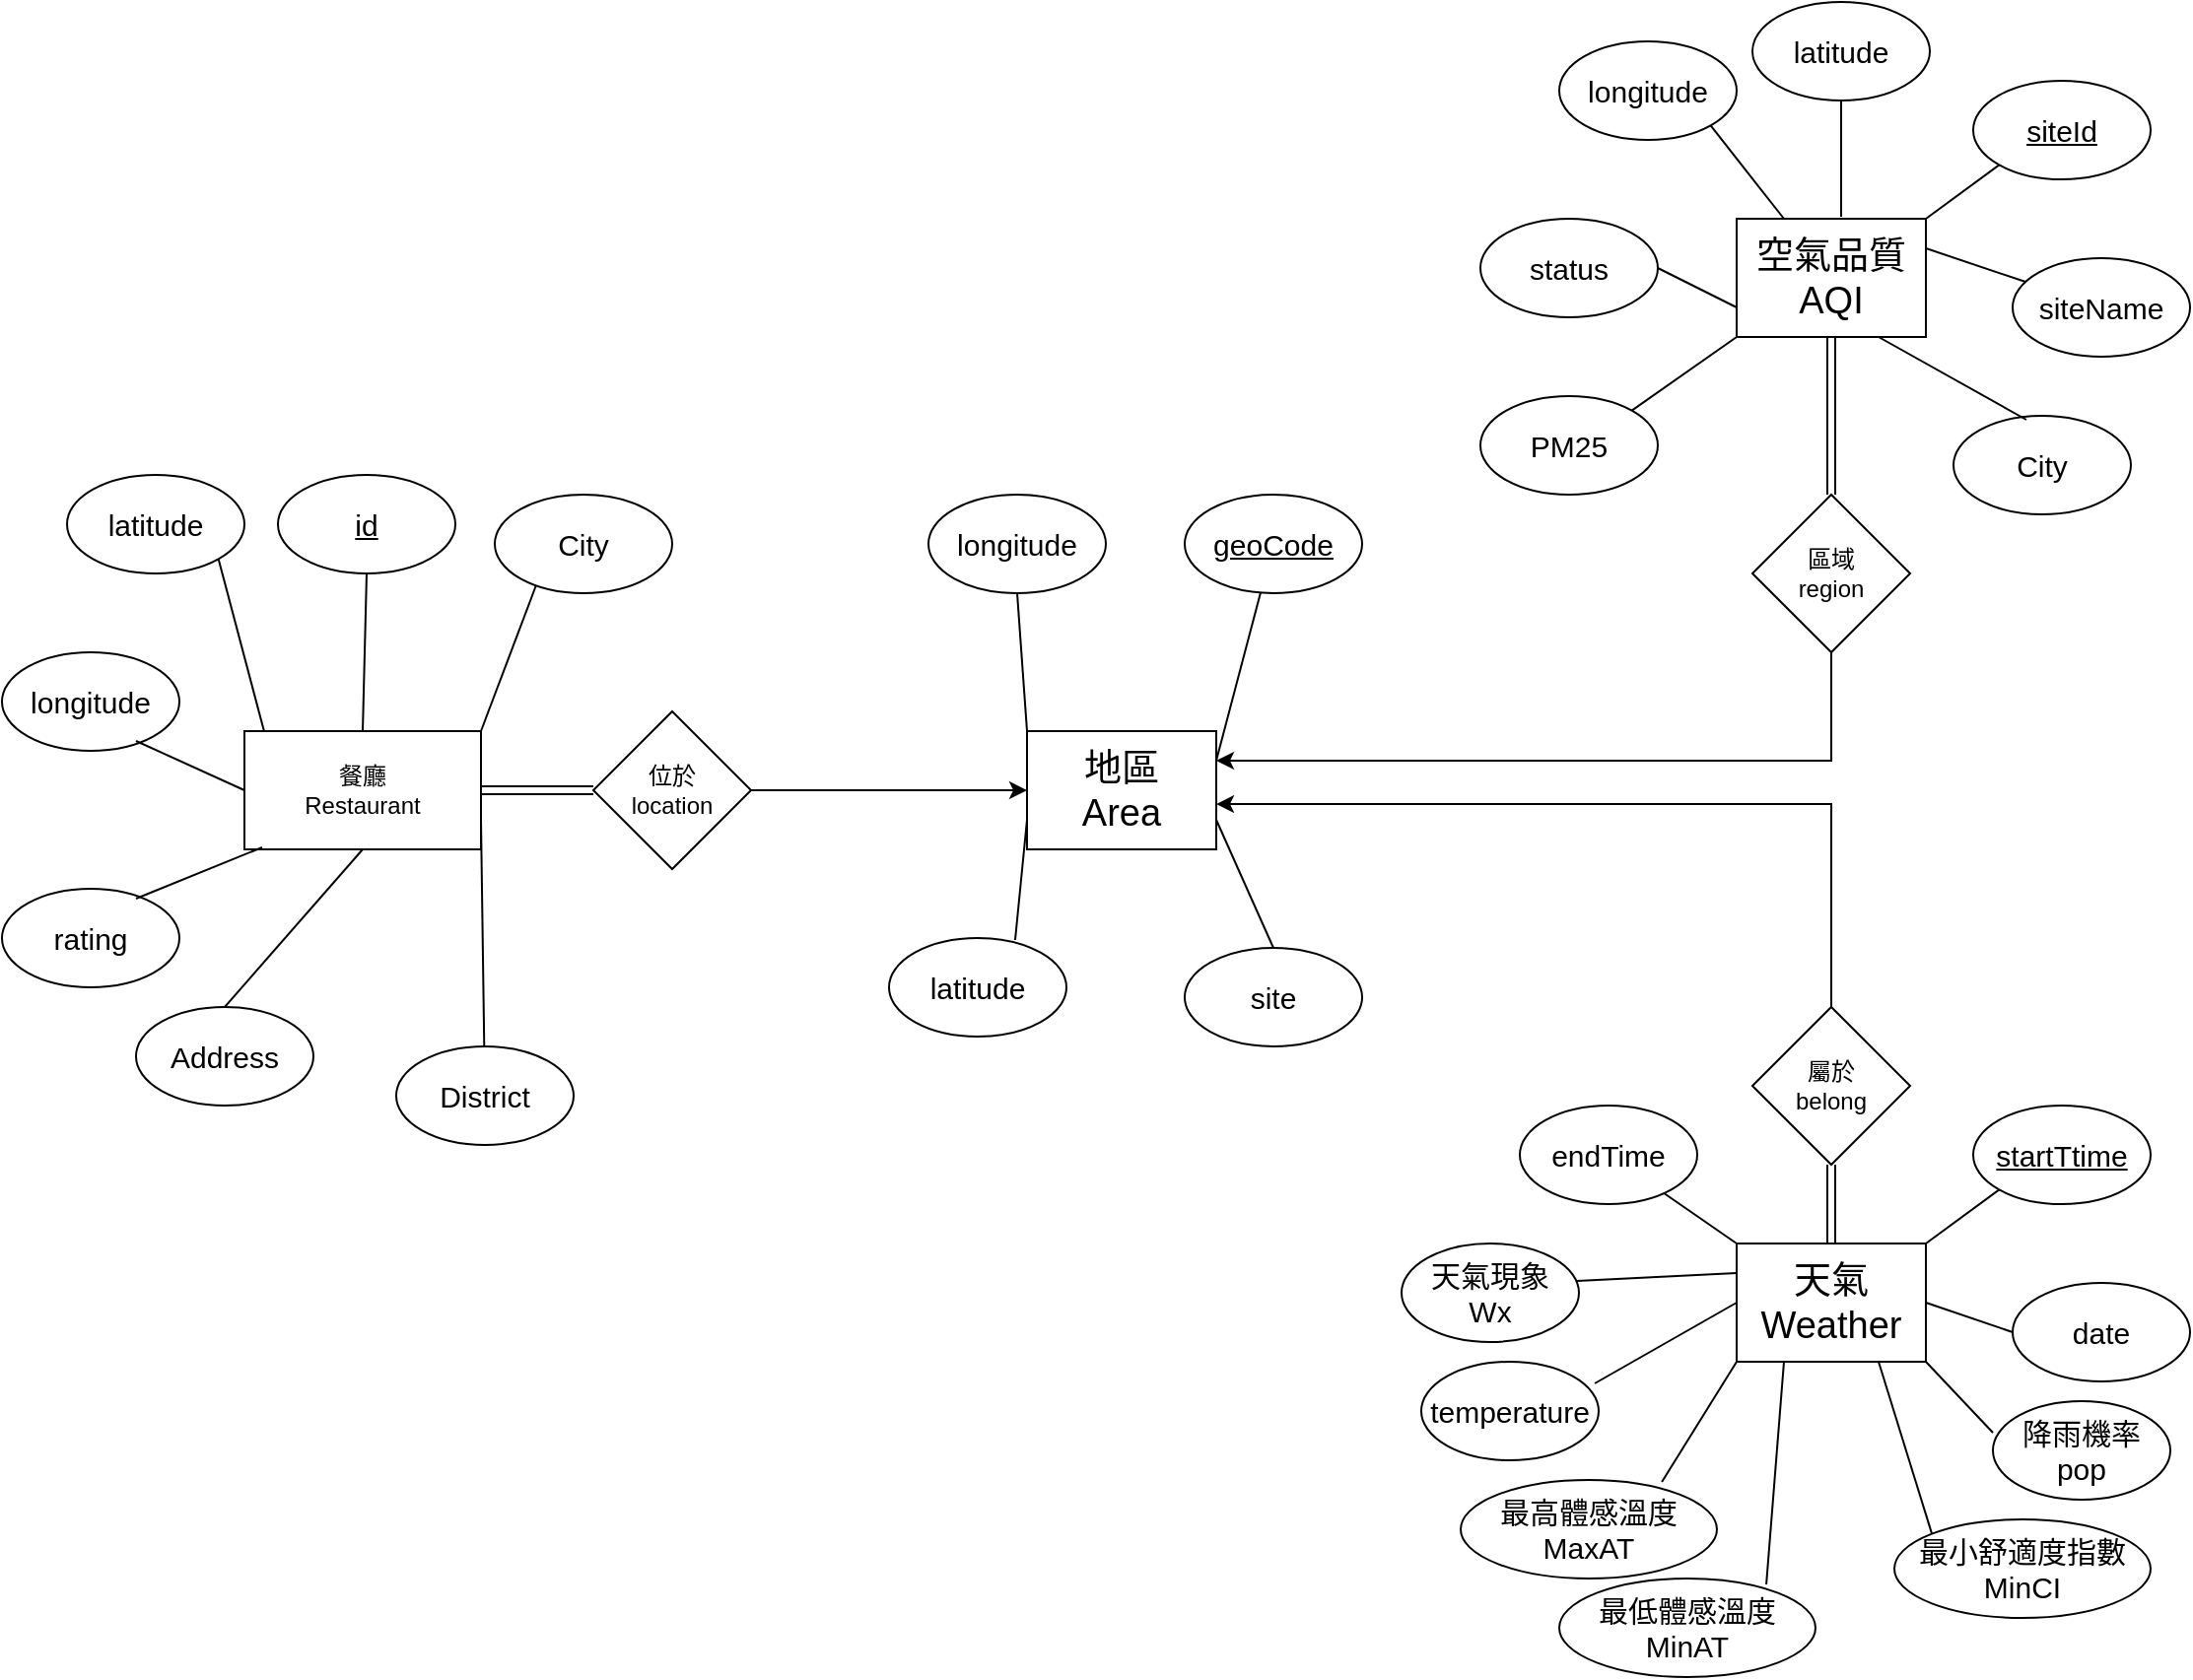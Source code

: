 <mxfile version="13.9.9" type="github">
  <diagram id="1id13Hlo0LUYdl84jNpW" name="Page-1">
    <mxGraphModel dx="1422" dy="738" grid="1" gridSize="10" guides="1" tooltips="1" connect="1" arrows="1" fold="1" page="1" pageScale="1" pageWidth="1200" pageHeight="1920" math="0" shadow="0">
      <root>
        <mxCell id="0" />
        <mxCell id="1" parent="0" />
        <mxCell id="9KsozdBD5rHiE_QyWyAq-3" value="&lt;font style=&quot;font-size: 19px&quot;&gt;地區&lt;br&gt;Area&lt;/font&gt;" style="rounded=0;whiteSpace=wrap;html=1;" parent="1" vertex="1">
          <mxGeometry x="520" y="430" width="96" height="60" as="geometry" />
        </mxCell>
        <mxCell id="9KsozdBD5rHiE_QyWyAq-4" value="&lt;u&gt;&lt;font style=&quot;font-size: 15px&quot;&gt;geoCode&lt;/font&gt;&lt;/u&gt;" style="ellipse;whiteSpace=wrap;html=1;" parent="1" vertex="1">
          <mxGeometry x="600" y="310" width="90" height="50" as="geometry" />
        </mxCell>
        <mxCell id="9KsozdBD5rHiE_QyWyAq-5" value="&lt;font style=&quot;font-size: 15px&quot;&gt;site&lt;/font&gt;" style="ellipse;whiteSpace=wrap;html=1;" parent="1" vertex="1">
          <mxGeometry x="600" y="540" width="90" height="50" as="geometry" />
        </mxCell>
        <mxCell id="9KsozdBD5rHiE_QyWyAq-6" value="&lt;font style=&quot;font-size: 15px&quot;&gt;latitude&lt;/font&gt;" style="ellipse;whiteSpace=wrap;html=1;" parent="1" vertex="1">
          <mxGeometry x="450" y="535" width="90" height="50" as="geometry" />
        </mxCell>
        <mxCell id="9KsozdBD5rHiE_QyWyAq-7" value="&lt;font style=&quot;font-size: 15px&quot;&gt;longitude&lt;/font&gt;" style="ellipse;whiteSpace=wrap;html=1;" parent="1" vertex="1">
          <mxGeometry x="470" y="310" width="90" height="50" as="geometry" />
        </mxCell>
        <mxCell id="MOck4qsjOH-RqA-TcKyw-6" style="edgeStyle=orthogonalEdgeStyle;rounded=0;orthogonalLoop=1;jettySize=auto;html=1;exitX=0.5;exitY=0;exitDx=0;exitDy=0;entryX=1;entryY=0.617;entryDx=0;entryDy=0;entryPerimeter=0;" edge="1" parent="1" source="9KsozdBD5rHiE_QyWyAq-8" target="9KsozdBD5rHiE_QyWyAq-3">
          <mxGeometry relative="1" as="geometry" />
        </mxCell>
        <mxCell id="9KsozdBD5rHiE_QyWyAq-8" value="屬於&lt;br&gt;belong" style="rhombus;whiteSpace=wrap;html=1;" parent="1" vertex="1">
          <mxGeometry x="888" y="570" width="80" height="80" as="geometry" />
        </mxCell>
        <mxCell id="9KsozdBD5rHiE_QyWyAq-9" value="&lt;font style=&quot;font-size: 19px&quot;&gt;天氣&lt;br&gt;Weather&lt;br&gt;&lt;/font&gt;" style="rounded=0;whiteSpace=wrap;html=1;" parent="1" vertex="1">
          <mxGeometry x="880" y="690" width="96" height="60" as="geometry" />
        </mxCell>
        <mxCell id="9KsozdBD5rHiE_QyWyAq-10" value="&lt;span style=&quot;font-size: 15px&quot;&gt;&lt;u&gt;startTtime&lt;/u&gt;&lt;/span&gt;" style="ellipse;whiteSpace=wrap;html=1;" parent="1" vertex="1">
          <mxGeometry x="1000" y="620" width="90" height="50" as="geometry" />
        </mxCell>
        <mxCell id="9KsozdBD5rHiE_QyWyAq-11" value="&lt;font style=&quot;font-size: 15px&quot;&gt;date&lt;/font&gt;" style="ellipse;whiteSpace=wrap;html=1;" parent="1" vertex="1">
          <mxGeometry x="1020" y="710" width="90" height="50" as="geometry" />
        </mxCell>
        <mxCell id="9KsozdBD5rHiE_QyWyAq-12" value="&lt;font style=&quot;font-size: 15px&quot;&gt;endTime&lt;/font&gt;" style="ellipse;whiteSpace=wrap;html=1;" parent="1" vertex="1">
          <mxGeometry x="770" y="620" width="90" height="50" as="geometry" />
        </mxCell>
        <mxCell id="9KsozdBD5rHiE_QyWyAq-13" value="&lt;font style=&quot;font-size: 15px&quot;&gt;天氣現象&lt;br&gt;Wx&lt;/font&gt;" style="ellipse;whiteSpace=wrap;html=1;" parent="1" vertex="1">
          <mxGeometry x="710" y="690" width="90" height="50" as="geometry" />
        </mxCell>
        <mxCell id="9KsozdBD5rHiE_QyWyAq-14" value="&lt;font style=&quot;font-size: 15px&quot;&gt;降雨機率&lt;br&gt;pop&lt;br&gt;&lt;/font&gt;" style="ellipse;whiteSpace=wrap;html=1;" parent="1" vertex="1">
          <mxGeometry x="1010" y="770" width="90" height="50" as="geometry" />
        </mxCell>
        <mxCell id="9KsozdBD5rHiE_QyWyAq-15" value="&lt;font style=&quot;font-size: 15px&quot;&gt;temperature&lt;/font&gt;" style="ellipse;whiteSpace=wrap;html=1;" parent="1" vertex="1">
          <mxGeometry x="720" y="750" width="90" height="50" as="geometry" />
        </mxCell>
        <mxCell id="9KsozdBD5rHiE_QyWyAq-16" value="&lt;font style=&quot;font-size: 15px&quot;&gt;最小舒適度指數&lt;br&gt;MinCI&lt;/font&gt;" style="ellipse;whiteSpace=wrap;html=1;" parent="1" vertex="1">
          <mxGeometry x="960" y="830" width="130" height="50" as="geometry" />
        </mxCell>
        <mxCell id="9KsozdBD5rHiE_QyWyAq-17" value="&lt;font style=&quot;font-size: 15px&quot;&gt;最高體感溫度&lt;br&gt;MaxAT&lt;/font&gt;" style="ellipse;whiteSpace=wrap;html=1;" parent="1" vertex="1">
          <mxGeometry x="740" y="810" width="130" height="50" as="geometry" />
        </mxCell>
        <mxCell id="9KsozdBD5rHiE_QyWyAq-18" value="&lt;font style=&quot;font-size: 15px&quot;&gt;最低體感溫度&lt;br&gt;MinAT&lt;/font&gt;" style="ellipse;whiteSpace=wrap;html=1;" parent="1" vertex="1">
          <mxGeometry x="790" y="860" width="130" height="50" as="geometry" />
        </mxCell>
        <mxCell id="9KsozdBD5rHiE_QyWyAq-26" value="" style="shape=link;html=1;exitX=0.5;exitY=0;exitDx=0;exitDy=0;" parent="1" source="9KsozdBD5rHiE_QyWyAq-9" edge="1">
          <mxGeometry width="100" relative="1" as="geometry">
            <mxPoint x="830" y="610" as="sourcePoint" />
            <mxPoint x="928" y="650" as="targetPoint" />
          </mxGeometry>
        </mxCell>
        <mxCell id="9KsozdBD5rHiE_QyWyAq-27" value="" style="endArrow=none;html=1;entryX=1;entryY=0;entryDx=0;entryDy=0;exitX=0;exitY=1;exitDx=0;exitDy=0;" parent="1" source="9KsozdBD5rHiE_QyWyAq-10" target="9KsozdBD5rHiE_QyWyAq-9" edge="1">
          <mxGeometry width="50" height="50" relative="1" as="geometry">
            <mxPoint x="920" y="620" as="sourcePoint" />
            <mxPoint x="970" y="570" as="targetPoint" />
          </mxGeometry>
        </mxCell>
        <mxCell id="9KsozdBD5rHiE_QyWyAq-28" value="" style="endArrow=none;html=1;entryX=0;entryY=0;entryDx=0;entryDy=0;" parent="1" source="9KsozdBD5rHiE_QyWyAq-12" target="9KsozdBD5rHiE_QyWyAq-9" edge="1">
          <mxGeometry width="50" height="50" relative="1" as="geometry">
            <mxPoint x="920" y="620" as="sourcePoint" />
            <mxPoint x="970" y="570" as="targetPoint" />
          </mxGeometry>
        </mxCell>
        <mxCell id="9KsozdBD5rHiE_QyWyAq-29" value="" style="endArrow=none;html=1;entryX=1;entryY=0.5;entryDx=0;entryDy=0;exitX=0;exitY=0.5;exitDx=0;exitDy=0;" parent="1" source="9KsozdBD5rHiE_QyWyAq-11" target="9KsozdBD5rHiE_QyWyAq-9" edge="1">
          <mxGeometry width="50" height="50" relative="1" as="geometry">
            <mxPoint x="920" y="620" as="sourcePoint" />
            <mxPoint x="970" y="570" as="targetPoint" />
          </mxGeometry>
        </mxCell>
        <mxCell id="9KsozdBD5rHiE_QyWyAq-30" value="" style="endArrow=none;html=1;entryX=1;entryY=0.75;entryDx=0;entryDy=0;exitX=0.5;exitY=0;exitDx=0;exitDy=0;" parent="1" source="9KsozdBD5rHiE_QyWyAq-5" target="9KsozdBD5rHiE_QyWyAq-3" edge="1">
          <mxGeometry width="50" height="50" relative="1" as="geometry">
            <mxPoint x="650" y="548" as="sourcePoint" />
            <mxPoint x="620" y="730" as="targetPoint" />
          </mxGeometry>
        </mxCell>
        <mxCell id="9KsozdBD5rHiE_QyWyAq-31" value="" style="endArrow=none;html=1;entryX=0;entryY=0.25;entryDx=0;entryDy=0;exitX=0.989;exitY=0.38;exitDx=0;exitDy=0;exitPerimeter=0;" parent="1" source="9KsozdBD5rHiE_QyWyAq-13" target="9KsozdBD5rHiE_QyWyAq-9" edge="1">
          <mxGeometry width="50" height="50" relative="1" as="geometry">
            <mxPoint x="920" y="620" as="sourcePoint" />
            <mxPoint x="970" y="570" as="targetPoint" />
          </mxGeometry>
        </mxCell>
        <mxCell id="9KsozdBD5rHiE_QyWyAq-32" value="" style="endArrow=none;html=1;entryX=0;entryY=0.5;entryDx=0;entryDy=0;exitX=0.978;exitY=0.22;exitDx=0;exitDy=0;exitPerimeter=0;" parent="1" source="9KsozdBD5rHiE_QyWyAq-15" target="9KsozdBD5rHiE_QyWyAq-9" edge="1">
          <mxGeometry width="50" height="50" relative="1" as="geometry">
            <mxPoint x="920" y="620" as="sourcePoint" />
            <mxPoint x="970" y="570" as="targetPoint" />
          </mxGeometry>
        </mxCell>
        <mxCell id="9KsozdBD5rHiE_QyWyAq-33" value="" style="endArrow=none;html=1;entryX=0;entryY=1;entryDx=0;entryDy=0;exitX=0.785;exitY=0.02;exitDx=0;exitDy=0;exitPerimeter=0;" parent="1" source="9KsozdBD5rHiE_QyWyAq-17" target="9KsozdBD5rHiE_QyWyAq-9" edge="1">
          <mxGeometry width="50" height="50" relative="1" as="geometry">
            <mxPoint x="920" y="620" as="sourcePoint" />
            <mxPoint x="970" y="570" as="targetPoint" />
          </mxGeometry>
        </mxCell>
        <mxCell id="9KsozdBD5rHiE_QyWyAq-34" value="" style="endArrow=none;html=1;entryX=0.25;entryY=1;entryDx=0;entryDy=0;exitX=0.808;exitY=0.06;exitDx=0;exitDy=0;exitPerimeter=0;" parent="1" source="9KsozdBD5rHiE_QyWyAq-18" target="9KsozdBD5rHiE_QyWyAq-9" edge="1">
          <mxGeometry width="50" height="50" relative="1" as="geometry">
            <mxPoint x="920" y="620" as="sourcePoint" />
            <mxPoint x="970" y="570" as="targetPoint" />
          </mxGeometry>
        </mxCell>
        <mxCell id="9KsozdBD5rHiE_QyWyAq-35" value="" style="endArrow=none;html=1;entryX=0.75;entryY=1;entryDx=0;entryDy=0;exitX=0;exitY=0;exitDx=0;exitDy=0;" parent="1" source="9KsozdBD5rHiE_QyWyAq-16" target="9KsozdBD5rHiE_QyWyAq-9" edge="1">
          <mxGeometry width="50" height="50" relative="1" as="geometry">
            <mxPoint x="920" y="620" as="sourcePoint" />
            <mxPoint x="970" y="570" as="targetPoint" />
          </mxGeometry>
        </mxCell>
        <mxCell id="9KsozdBD5rHiE_QyWyAq-36" value="" style="endArrow=none;html=1;entryX=1;entryY=1;entryDx=0;entryDy=0;exitX=0;exitY=0.32;exitDx=0;exitDy=0;exitPerimeter=0;" parent="1" source="9KsozdBD5rHiE_QyWyAq-14" target="9KsozdBD5rHiE_QyWyAq-9" edge="1">
          <mxGeometry width="50" height="50" relative="1" as="geometry">
            <mxPoint x="920" y="620" as="sourcePoint" />
            <mxPoint x="970" y="570" as="targetPoint" />
          </mxGeometry>
        </mxCell>
        <mxCell id="9KsozdBD5rHiE_QyWyAq-39" value="" style="endArrow=none;html=1;entryX=1;entryY=0.25;entryDx=0;entryDy=0;" parent="1" source="9KsozdBD5rHiE_QyWyAq-4" target="9KsozdBD5rHiE_QyWyAq-3" edge="1">
          <mxGeometry width="50" height="50" relative="1" as="geometry">
            <mxPoint x="570" y="780" as="sourcePoint" />
            <mxPoint x="620" y="730" as="targetPoint" />
          </mxGeometry>
        </mxCell>
        <mxCell id="9KsozdBD5rHiE_QyWyAq-40" value="" style="endArrow=none;html=1;entryX=0.5;entryY=1;entryDx=0;entryDy=0;exitX=0;exitY=0;exitDx=0;exitDy=0;" parent="1" source="9KsozdBD5rHiE_QyWyAq-3" target="9KsozdBD5rHiE_QyWyAq-7" edge="1">
          <mxGeometry width="50" height="50" relative="1" as="geometry">
            <mxPoint x="570" y="780" as="sourcePoint" />
            <mxPoint x="620" y="730" as="targetPoint" />
          </mxGeometry>
        </mxCell>
        <mxCell id="9KsozdBD5rHiE_QyWyAq-41" value="" style="endArrow=none;html=1;entryX=0.711;entryY=0.02;entryDx=0;entryDy=0;exitX=0;exitY=0.75;exitDx=0;exitDy=0;entryPerimeter=0;" parent="1" source="9KsozdBD5rHiE_QyWyAq-3" target="9KsozdBD5rHiE_QyWyAq-6" edge="1">
          <mxGeometry width="50" height="50" relative="1" as="geometry">
            <mxPoint x="530" y="590" as="sourcePoint" />
            <mxPoint x="620" y="730" as="targetPoint" />
          </mxGeometry>
        </mxCell>
        <mxCell id="9KsozdBD5rHiE_QyWyAq-42" value="餐廳&lt;br&gt;Restaurant" style="rounded=0;whiteSpace=wrap;html=1;" parent="1" vertex="1">
          <mxGeometry x="123" y="430" width="120" height="60" as="geometry" />
        </mxCell>
        <mxCell id="9KsozdBD5rHiE_QyWyAq-44" value="&lt;span style=&quot;font-size: 15px&quot;&gt;&lt;u&gt;id&lt;/u&gt;&lt;/span&gt;" style="ellipse;whiteSpace=wrap;html=1;" parent="1" vertex="1">
          <mxGeometry x="140" y="300" width="90" height="50" as="geometry" />
        </mxCell>
        <mxCell id="9KsozdBD5rHiE_QyWyAq-45" value="&lt;font style=&quot;font-size: 15px&quot;&gt;City&lt;/font&gt;" style="ellipse;whiteSpace=wrap;html=1;" parent="1" vertex="1">
          <mxGeometry x="250" y="310" width="90" height="50" as="geometry" />
        </mxCell>
        <mxCell id="9KsozdBD5rHiE_QyWyAq-46" value="&lt;font style=&quot;font-size: 15px&quot;&gt;District&lt;/font&gt;" style="ellipse;whiteSpace=wrap;html=1;" parent="1" vertex="1">
          <mxGeometry x="200" y="590" width="90" height="50" as="geometry" />
        </mxCell>
        <mxCell id="9KsozdBD5rHiE_QyWyAq-48" value="&lt;font style=&quot;font-size: 15px&quot;&gt;longitude&lt;/font&gt;" style="ellipse;whiteSpace=wrap;html=1;" parent="1" vertex="1">
          <mxGeometry y="390" width="90" height="50" as="geometry" />
        </mxCell>
        <mxCell id="9KsozdBD5rHiE_QyWyAq-49" value="&lt;font style=&quot;font-size: 15px&quot;&gt;latitude&lt;/font&gt;" style="ellipse;whiteSpace=wrap;html=1;" parent="1" vertex="1">
          <mxGeometry x="33" y="300" width="90" height="50" as="geometry" />
        </mxCell>
        <mxCell id="9KsozdBD5rHiE_QyWyAq-50" value="&lt;font style=&quot;font-size: 15px&quot;&gt;Address&lt;/font&gt;" style="ellipse;whiteSpace=wrap;html=1;" parent="1" vertex="1">
          <mxGeometry x="68" y="570" width="90" height="50" as="geometry" />
        </mxCell>
        <mxCell id="9KsozdBD5rHiE_QyWyAq-51" value="&lt;font style=&quot;font-size: 15px&quot;&gt;rating&lt;/font&gt;" style="ellipse;whiteSpace=wrap;html=1;" parent="1" vertex="1">
          <mxGeometry y="510" width="90" height="50" as="geometry" />
        </mxCell>
        <mxCell id="9KsozdBD5rHiE_QyWyAq-52" value="位於&lt;br&gt;location" style="rhombus;whiteSpace=wrap;html=1;" parent="1" vertex="1">
          <mxGeometry x="300" y="420" width="80" height="80" as="geometry" />
        </mxCell>
        <mxCell id="9KsozdBD5rHiE_QyWyAq-56" value="" style="endArrow=none;html=1;entryX=0.5;entryY=1;entryDx=0;entryDy=0;exitX=0.5;exitY=0;exitDx=0;exitDy=0;" parent="1" source="9KsozdBD5rHiE_QyWyAq-50" target="9KsozdBD5rHiE_QyWyAq-42" edge="1">
          <mxGeometry width="50" height="50" relative="1" as="geometry">
            <mxPoint x="108" y="650" as="sourcePoint" />
            <mxPoint x="158" y="600" as="targetPoint" />
          </mxGeometry>
        </mxCell>
        <mxCell id="9KsozdBD5rHiE_QyWyAq-57" value="" style="endArrow=none;html=1;entryX=1;entryY=0.75;entryDx=0;entryDy=0;" parent="1" source="9KsozdBD5rHiE_QyWyAq-46" target="9KsozdBD5rHiE_QyWyAq-42" edge="1">
          <mxGeometry width="50" height="50" relative="1" as="geometry">
            <mxPoint x="108" y="650" as="sourcePoint" />
            <mxPoint x="158" y="600" as="targetPoint" />
          </mxGeometry>
        </mxCell>
        <mxCell id="9KsozdBD5rHiE_QyWyAq-58" value="" style="endArrow=none;html=1;entryX=1;entryY=0;entryDx=0;entryDy=0;exitX=0.233;exitY=0.92;exitDx=0;exitDy=0;exitPerimeter=0;" parent="1" source="9KsozdBD5rHiE_QyWyAq-45" target="9KsozdBD5rHiE_QyWyAq-42" edge="1">
          <mxGeometry width="50" height="50" relative="1" as="geometry">
            <mxPoint x="108" y="650" as="sourcePoint" />
            <mxPoint x="158" y="600" as="targetPoint" />
          </mxGeometry>
        </mxCell>
        <mxCell id="9KsozdBD5rHiE_QyWyAq-59" value="" style="endArrow=none;html=1;entryX=0.5;entryY=0;entryDx=0;entryDy=0;exitX=0.5;exitY=1;exitDx=0;exitDy=0;" parent="1" source="9KsozdBD5rHiE_QyWyAq-44" target="9KsozdBD5rHiE_QyWyAq-42" edge="1">
          <mxGeometry width="50" height="50" relative="1" as="geometry">
            <mxPoint x="108" y="650" as="sourcePoint" />
            <mxPoint x="158" y="600" as="targetPoint" />
          </mxGeometry>
        </mxCell>
        <mxCell id="9KsozdBD5rHiE_QyWyAq-60" value="" style="endArrow=none;html=1;entryX=0.083;entryY=0;entryDx=0;entryDy=0;entryPerimeter=0;exitX=1;exitY=1;exitDx=0;exitDy=0;" parent="1" source="9KsozdBD5rHiE_QyWyAq-49" target="9KsozdBD5rHiE_QyWyAq-42" edge="1">
          <mxGeometry width="50" height="50" relative="1" as="geometry">
            <mxPoint x="108" y="650" as="sourcePoint" />
            <mxPoint x="158" y="600" as="targetPoint" />
          </mxGeometry>
        </mxCell>
        <mxCell id="9KsozdBD5rHiE_QyWyAq-61" value="" style="endArrow=none;html=1;entryX=0;entryY=0.5;entryDx=0;entryDy=0;exitX=1;exitY=0.5;exitDx=0;exitDy=0;" parent="1" target="9KsozdBD5rHiE_QyWyAq-42" edge="1">
          <mxGeometry width="50" height="50" relative="1" as="geometry">
            <mxPoint x="68" y="435" as="sourcePoint" />
            <mxPoint x="158" y="600" as="targetPoint" />
          </mxGeometry>
        </mxCell>
        <mxCell id="9KsozdBD5rHiE_QyWyAq-62" value="" style="endArrow=none;html=1;entryX=0.075;entryY=0.983;entryDx=0;entryDy=0;entryPerimeter=0;exitX=1;exitY=0.5;exitDx=0;exitDy=0;" parent="1" target="9KsozdBD5rHiE_QyWyAq-42" edge="1">
          <mxGeometry width="50" height="50" relative="1" as="geometry">
            <mxPoint x="68" y="515" as="sourcePoint" />
            <mxPoint x="158" y="600" as="targetPoint" />
          </mxGeometry>
        </mxCell>
        <mxCell id="9KsozdBD5rHiE_QyWyAq-63" value="&lt;font style=&quot;font-size: 19px&quot;&gt;空氣品質&lt;br&gt;AQI&lt;br&gt;&lt;/font&gt;" style="rounded=0;whiteSpace=wrap;html=1;" parent="1" vertex="1">
          <mxGeometry x="880" y="170" width="96" height="60" as="geometry" />
        </mxCell>
        <mxCell id="9KsozdBD5rHiE_QyWyAq-64" value="&lt;span style=&quot;font-size: 15px&quot;&gt;&lt;u&gt;siteId&lt;/u&gt;&lt;/span&gt;" style="ellipse;whiteSpace=wrap;html=1;" parent="1" vertex="1">
          <mxGeometry x="1000" y="100" width="90" height="50" as="geometry" />
        </mxCell>
        <mxCell id="9KsozdBD5rHiE_QyWyAq-65" value="&lt;font style=&quot;font-size: 15px&quot;&gt;siteName&lt;/font&gt;" style="ellipse;whiteSpace=wrap;html=1;" parent="1" vertex="1">
          <mxGeometry x="1020" y="190" width="90" height="50" as="geometry" />
        </mxCell>
        <mxCell id="9KsozdBD5rHiE_QyWyAq-66" value="&lt;font style=&quot;font-size: 15px&quot;&gt;City&lt;/font&gt;" style="ellipse;whiteSpace=wrap;html=1;" parent="1" vertex="1">
          <mxGeometry x="990" y="270" width="90" height="50" as="geometry" />
        </mxCell>
        <mxCell id="9KsozdBD5rHiE_QyWyAq-67" value="&lt;font style=&quot;font-size: 15px&quot;&gt;longitude&lt;/font&gt;" style="ellipse;whiteSpace=wrap;html=1;" parent="1" vertex="1">
          <mxGeometry x="790" y="80" width="90" height="50" as="geometry" />
        </mxCell>
        <mxCell id="9KsozdBD5rHiE_QyWyAq-68" value="&lt;font style=&quot;font-size: 15px&quot;&gt;latitude&lt;/font&gt;" style="ellipse;whiteSpace=wrap;html=1;" parent="1" vertex="1">
          <mxGeometry x="888" y="60" width="90" height="50" as="geometry" />
        </mxCell>
        <mxCell id="9KsozdBD5rHiE_QyWyAq-69" value="&lt;font style=&quot;font-size: 15px&quot;&gt;status&lt;/font&gt;" style="ellipse;whiteSpace=wrap;html=1;" parent="1" vertex="1">
          <mxGeometry x="750" y="170" width="90" height="50" as="geometry" />
        </mxCell>
        <mxCell id="9KsozdBD5rHiE_QyWyAq-70" value="&lt;font style=&quot;font-size: 15px&quot;&gt;PM25&lt;/font&gt;" style="ellipse;whiteSpace=wrap;html=1;" parent="1" vertex="1">
          <mxGeometry x="750" y="260" width="90" height="50" as="geometry" />
        </mxCell>
        <mxCell id="MOck4qsjOH-RqA-TcKyw-5" style="edgeStyle=orthogonalEdgeStyle;rounded=0;orthogonalLoop=1;jettySize=auto;html=1;exitX=0.5;exitY=1;exitDx=0;exitDy=0;entryX=1;entryY=0.25;entryDx=0;entryDy=0;" edge="1" parent="1" source="9KsozdBD5rHiE_QyWyAq-71" target="9KsozdBD5rHiE_QyWyAq-3">
          <mxGeometry relative="1" as="geometry" />
        </mxCell>
        <mxCell id="9KsozdBD5rHiE_QyWyAq-71" value="區域&lt;br&gt;region" style="rhombus;whiteSpace=wrap;html=1;" parent="1" vertex="1">
          <mxGeometry x="888" y="310" width="80" height="80" as="geometry" />
        </mxCell>
        <mxCell id="9KsozdBD5rHiE_QyWyAq-72" value="" style="shape=link;html=1;" parent="1" edge="1">
          <mxGeometry width="100" relative="1" as="geometry">
            <mxPoint x="928" y="230" as="sourcePoint" />
            <mxPoint x="928" y="310" as="targetPoint" />
          </mxGeometry>
        </mxCell>
        <mxCell id="9KsozdBD5rHiE_QyWyAq-75" value="" style="endArrow=none;html=1;entryX=0.5;entryY=1;entryDx=0;entryDy=0;" parent="1" target="9KsozdBD5rHiE_QyWyAq-68" edge="1">
          <mxGeometry width="50" height="50" relative="1" as="geometry">
            <mxPoint x="933" y="169" as="sourcePoint" />
            <mxPoint x="1150" y="30" as="targetPoint" />
          </mxGeometry>
        </mxCell>
        <mxCell id="9KsozdBD5rHiE_QyWyAq-76" value="" style="endArrow=none;html=1;exitX=0.25;exitY=0;exitDx=0;exitDy=0;entryX=1;entryY=1;entryDx=0;entryDy=0;" parent="1" source="9KsozdBD5rHiE_QyWyAq-63" target="9KsozdBD5rHiE_QyWyAq-67" edge="1">
          <mxGeometry width="50" height="50" relative="1" as="geometry">
            <mxPoint x="1100" y="80" as="sourcePoint" />
            <mxPoint x="1150" y="30" as="targetPoint" />
          </mxGeometry>
        </mxCell>
        <mxCell id="9KsozdBD5rHiE_QyWyAq-77" value="" style="endArrow=none;html=1;exitX=0;exitY=0.75;exitDx=0;exitDy=0;entryX=1;entryY=0.5;entryDx=0;entryDy=0;" parent="1" source="9KsozdBD5rHiE_QyWyAq-63" target="9KsozdBD5rHiE_QyWyAq-69" edge="1">
          <mxGeometry width="50" height="50" relative="1" as="geometry">
            <mxPoint x="1100" y="80" as="sourcePoint" />
            <mxPoint x="1150" y="30" as="targetPoint" />
          </mxGeometry>
        </mxCell>
        <mxCell id="9KsozdBD5rHiE_QyWyAq-78" value="" style="endArrow=none;html=1;exitX=0;exitY=1;exitDx=0;exitDy=0;entryX=1;entryY=0;entryDx=0;entryDy=0;" parent="1" source="9KsozdBD5rHiE_QyWyAq-63" target="9KsozdBD5rHiE_QyWyAq-70" edge="1">
          <mxGeometry width="50" height="50" relative="1" as="geometry">
            <mxPoint x="1100" y="80" as="sourcePoint" />
            <mxPoint x="1150" y="30" as="targetPoint" />
          </mxGeometry>
        </mxCell>
        <mxCell id="9KsozdBD5rHiE_QyWyAq-79" value="" style="endArrow=none;html=1;entryX=0.75;entryY=1;entryDx=0;entryDy=0;exitX=0.411;exitY=0.04;exitDx=0;exitDy=0;exitPerimeter=0;" parent="1" source="9KsozdBD5rHiE_QyWyAq-66" target="9KsozdBD5rHiE_QyWyAq-63" edge="1">
          <mxGeometry width="50" height="50" relative="1" as="geometry">
            <mxPoint x="1100" y="80" as="sourcePoint" />
            <mxPoint x="1150" y="30" as="targetPoint" />
          </mxGeometry>
        </mxCell>
        <mxCell id="9KsozdBD5rHiE_QyWyAq-80" value="" style="endArrow=none;html=1;exitX=1;exitY=0.25;exitDx=0;exitDy=0;" parent="1" source="9KsozdBD5rHiE_QyWyAq-63" target="9KsozdBD5rHiE_QyWyAq-65" edge="1">
          <mxGeometry width="50" height="50" relative="1" as="geometry">
            <mxPoint x="1100" y="80" as="sourcePoint" />
            <mxPoint x="1150" y="30" as="targetPoint" />
          </mxGeometry>
        </mxCell>
        <mxCell id="9KsozdBD5rHiE_QyWyAq-81" value="" style="endArrow=none;html=1;entryX=0;entryY=1;entryDx=0;entryDy=0;exitX=1;exitY=0;exitDx=0;exitDy=0;" parent="1" source="9KsozdBD5rHiE_QyWyAq-63" target="9KsozdBD5rHiE_QyWyAq-64" edge="1">
          <mxGeometry width="50" height="50" relative="1" as="geometry">
            <mxPoint x="1100" y="80" as="sourcePoint" />
            <mxPoint x="1150" y="30" as="targetPoint" />
          </mxGeometry>
        </mxCell>
        <mxCell id="MOck4qsjOH-RqA-TcKyw-1" value="" style="shape=link;html=1;exitX=1;exitY=0.5;exitDx=0;exitDy=0;entryX=0;entryY=0.5;entryDx=0;entryDy=0;" edge="1" parent="1" source="9KsozdBD5rHiE_QyWyAq-42" target="9KsozdBD5rHiE_QyWyAq-52">
          <mxGeometry width="100" relative="1" as="geometry">
            <mxPoint x="430" y="520" as="sourcePoint" />
            <mxPoint x="300" y="470" as="targetPoint" />
          </mxGeometry>
        </mxCell>
        <mxCell id="MOck4qsjOH-RqA-TcKyw-3" value="" style="endArrow=classic;html=1;exitX=1;exitY=0.5;exitDx=0;exitDy=0;entryX=0;entryY=0.5;entryDx=0;entryDy=0;" edge="1" parent="1" source="9KsozdBD5rHiE_QyWyAq-52" target="9KsozdBD5rHiE_QyWyAq-3">
          <mxGeometry width="50" height="50" relative="1" as="geometry">
            <mxPoint x="450" y="550" as="sourcePoint" />
            <mxPoint x="500" y="500" as="targetPoint" />
          </mxGeometry>
        </mxCell>
      </root>
    </mxGraphModel>
  </diagram>
</mxfile>
